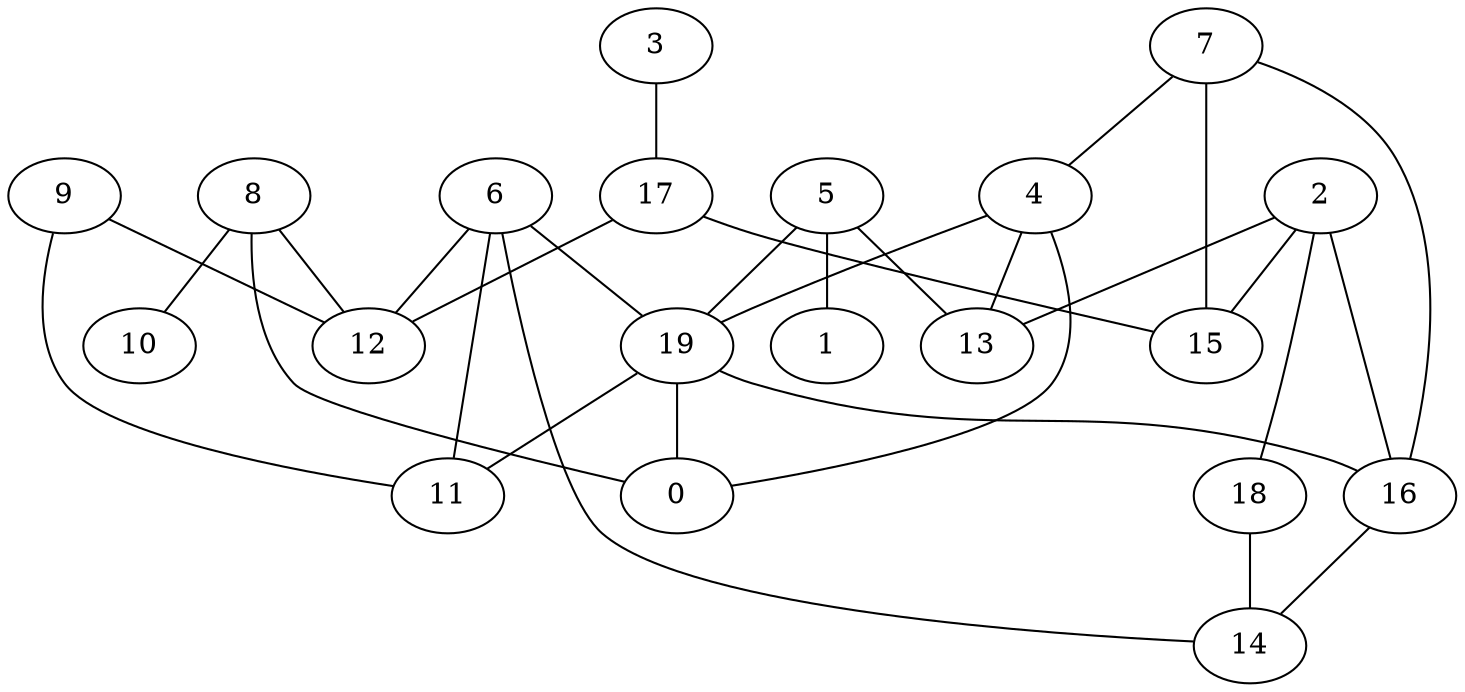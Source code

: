 digraph GG_graph {

subgraph G_graph {
edge [color = black]
"2" -> "13" [dir = none]
"8" -> "10" [dir = none]
"8" -> "12" [dir = none]
"6" -> "12" [dir = none]
"6" -> "19" [dir = none]
"19" -> "11" [dir = none]
"19" -> "0" [dir = none]
"19" -> "16" [dir = none]
"3" -> "17" [dir = none]
"16" -> "14" [dir = none]
"5" -> "1" [dir = none]
"5" -> "19" [dir = none]
"4" -> "13" [dir = none]
"4" -> "19" [dir = none]
"9" -> "12" [dir = none]
"17" -> "12" [dir = none]
"7" -> "15" [dir = none]
"7" -> "4" [dir = none]
"18" -> "14" [dir = none]
"2" -> "18" [dir = none]
"7" -> "16" [dir = none]
"6" -> "11" [dir = none]
"5" -> "13" [dir = none]
"4" -> "0" [dir = none]
"8" -> "0" [dir = none]
"2" -> "16" [dir = none]
"9" -> "11" [dir = none]
"2" -> "15" [dir = none]
"17" -> "15" [dir = none]
"6" -> "14" [dir = none]
}

}
